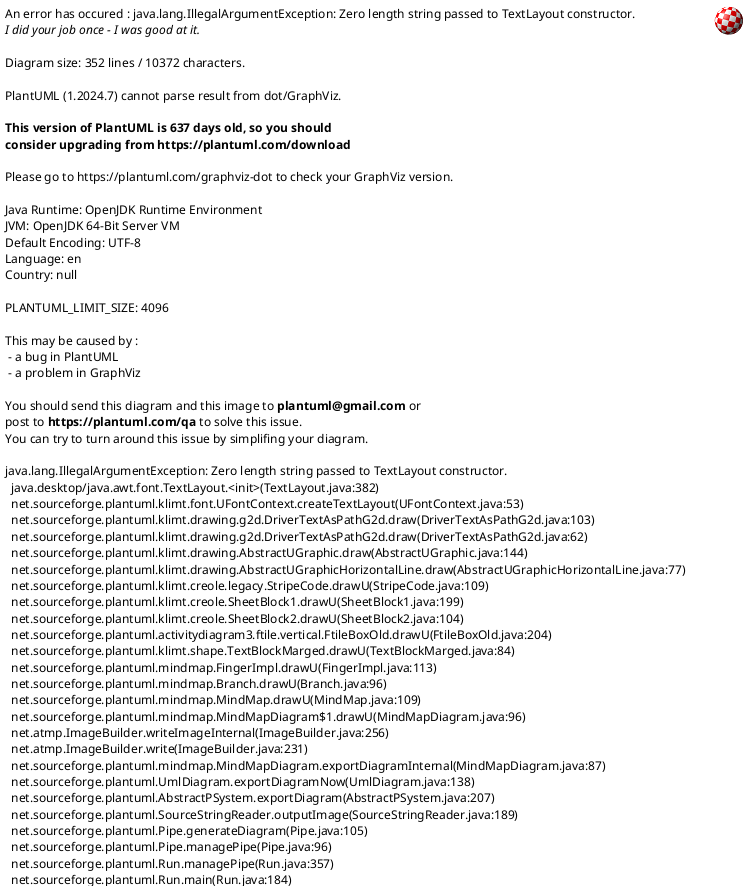 @startmindmap
scale 850 width
*[#darkcyan]:Authorize specific nodes
<code>

using the node authorization pallet

The node-authorization pallet is a prebuilt FRAME pallet
that enables you to manage a configurable set of nodes
for a network. Each node is identified by a PeerId.

Each PeerId is owned by one and only one AccountId
that claims the node.
</code>;
**[#mediumorchid]:Why permissioned network
<code>

In Add trusted nodes, you saw how to build a simple
network with a known set of validator nodes. That tutorial
illustrated a simplified version of a permissioned network.

In a permissioned network, only authorized nodes are allowed
to perform specific network activities. For example, you might
grant some nodes the permission to validate blocks and other
nodes the permission to propagate transactions.

A blockchain with nodes that are granted specific permissions
is different from a public or permissionless blockchain.
In a permissionless blockchain, anyone can join the network
by running the node software on suitable hardware. In general,
a permissionless blockchain offers greater decentralization of
the network. However, there are use cases where creating a
permissioned blockchain might be appropriate.

For example,a permissioned blockchain would be suitable for
the following types of projects:

1. For a private or consortium network
such as a private enterprise or a non-profit organization.
2. In highly-regulated data environments
such as healthcare, finance, or business-to-business ledgers.
3. For testing of a pre-public blockchain network at scale.
</code>;
** Node authorization and ownership
***:There are two ways you can authorize a node to join the network:
<code>

1. By adding the PeerId to the list of predefined nodes.
You must be approved by the governance or sudo pallet
in the network to do this.

2. By asking for a paired peer connection from a specific node.
This node can either be a predefined node PeerId or a normal one.
</code>;
***:any user can claim to be the owner of a PeerId
<code>

To protect against false claims, you should claim
the node before you start the node.

After you start the node, its PeerID is visible to
the network and anyone could subsequently claim it.
</code>;
***:As the owner of a node
<code>

you can add and remove connections for your node.

For example, you can manipulate the connection
between a predefined node and your node or
between your node and other non-predefined nodes.

You can't change the connections for predefined nodes.
They are always allowed to connect with each other.
</code>;
***:offchain worker
<code>
The node-authorization pallet uses an offchain worker
to configure its node connections.

Make sure to enable the offchain worker when you
start the node because it is disabled by default
for non-authority nodes.
</code>;
*** [[https://wiki.polkadot.network/docs/faq#networking Need to be familiar with peer-to-peer networking in Substrate]]
**:Tutorial objectives
<code>

1. Check out and compile the node template.
2. Add the node authorization pallet to the node template runtime.
3. Launch multiple nodes and authorize new nodes to join.
</code>;
**:Build the node template
<code>

cd substrate-node-template
git checkout latest
cargo build --release
</code>;
** Add the node authorization pallet
***:Cargo.toml
<code>

the Cargo.toml file controls two important pieces of information:

1. The pallets to be imported as dependencies for the runtime,
including the location and version of the pallets to import.
2. The features in each pallet that should be enabled
when compiling the native Rust binary. By enabling the standard (std)
feature set from each pallet , you can compile the runtime to include
functions, types, and primitives that would otherwise be missing
when you build the WebAssembly binary.
</code>;
** [[https://doc.rust-lang.org/cargo/guide/dependencies.html cargo dependencies]]
** [[https://doc.rust-lang.org/cargo/reference/features.html cargo features]]
***:Add note-authorization dependencies
<code>

[dependencies]
pallet-node-authorization = {
    default-features = false,
    git = "https://github.com/paritytech/substrate.git",
    tag = "devhub/latest",
    version = "4.0.0-dev" }

[features]
default = ['std']
std = [
 ...
 "pallet-node-authorization/std",    # add this line
 ...
]

cargo check -p node-template-runtime
</code>;
***:Add an administrative rule
<code>

To simulate governance in this tutorial, you can configure
the pallet to use the EnsureRoot privileged function that
can be called using the Sudo pallet .

use frame_system::EnsureRoot；
</code>;
** Implement the Config trait for the pallet
***:About Pallet Config Trait
<code>

Every pallet has a Rust trait called Config.

The Config trait is used to identify the
parameters and types that the pallet needs.

Most of the pallet -specific code required to
add a pallet is implemented using the Config trait.

You can review what you to need to implement for
any pallet by referring to its Rust documentation
or the source code for the pallet.

For example, to see what you need to implement for
the Config trait in the node-authorization pallet,
you can refer to the Rust documentation for
pallet_node_authorization::Config.
</code>;
*** To implement the node-authorization pallet in your runtime
** runtime/src/lib.rs
***:Add the parameter_types
<code>

parameter_types! {
 pub const MaxWellKnownNodes: u32 = 8；
 pub const MaxPeerIdLength: u32 = 128；
}
</code>;
***:Add the impl section
<code>

impl pallet_node_authorization::Config for Runtime {
 type Event = Event；
 type MaxWellKnownNodes = MaxWellKnownNodes；
 type MaxPeerIdLength = MaxPeerIdLength；
 type AddOrigin = EnsureRoot<AccountId>；
 type RemoveOrigin = EnsureRoot<AccountId>；
 type SwapOrigin = EnsureRoot<AccountId>; //
 type ResetOrigin = EnsureRoot<AccountId>; //
 type WeightInfo = (); //
}
</code>;
***:Add the pallet to the construct_runtime macro
<code>

construct_runtime!(
pub enum Runtime where
   Block = Block,
   NodeBlock = opaque::Block,
   UncheckedExtrinsic = UncheckedExtrinsic
 {
   /* Add This Line */
   NodeAuthorization: pallet_node_authorization::{Pallet, Call, Storage, Event<T>, Config<T>},
 }
)；
</code>;
***:Cargo check
<code>

cargo check -p node-template-runtime
</code>;
***:Add genesis storage for authorized nodes
<code>

Before you can launch the network to use node authorization,
some additional configuration is needed to handle the peer
identifiers and account identifiers .

For example, the PeerId is encoded in bs58 format,
so you need to add a new dependency for the bs58 library
in the node/Cargo.toml to decode the PeerId to get its bytes.

To keep things simple, the authorized nodes are associated
with predefined accounts.
</code>;
**:node/Cargo.toml
<code>

[dependencies]
bs58 = "0.4.0"
</code>;
** node/src/chain_spec.rs
***:Add genesis storage for nodes
<code>

// A struct wraps Vec<u8>, represents as our `PeerId`.
use sp_core::OpaquePeerId；
// The genesis config that serves for our pallet.
use node_template_runtime::NodeAuthorizationConfig；
</code>;
***:Locate the testnet_genesis function
<code>

/// Configure initial storage state for FRAME modules.
fn testnet_genesis(
 wasm_binary: &[u8],
 initial_authorities: Vec<(AuraId, GrandpaId)>,
 root_key: AccountId,
 endowed_accounts: Vec<AccountId>,
 _enable_println: bool,
 ) -> GenesisConfig {
</code>;
***:Within the GenesisConfig declaration
<code>

 node_authorization: NodeAuthorizationConfig {
   nodes: vec![
     (
       OpaquePeerId(bs58::decode("12D3KooWBmAwcd4PJNJvfV89HwE48nwkRmAgo8Vy3uQEyNNHBox2").into_vec().unwrap()),
       endowed_accounts[0].clone()
     ),
     (
       OpaquePeerId(bs58::decode("12D3KooWQYV9dGMFoRzNStwpXztXaBUjtPqi6aU76ZgUriHhKust").into_vec().unwrap()),
       endowed_accounts[1].clone()
     ),
   ],
 },
</code>;
***:Verify that the node compiles
<code>

cargo build --release
</code>;
** Launch the permissioned network
***:For the purposes of this tutorial
<code>

you are going to launch four nodes.

Three of the nodes are associated with predefined accounts
and all three of those nodes are allowed to author
and validate blocks.

The fourth node is a sub-node that is only authorized to
read data from a selected node with the approval of that node's owner.
</code>;
***:[[https://docs.substrate.io/tutorials/get-started/permissioned-network/#obtain-node-keys-and-peerids Obtain node keys and peerIDs]]
<code>
</code>;
***:[[https://docs.substrate.io/tutorials/get-started/permissioned-network/#start-the-first-node Start the first node]]
<code>

./target/release/node-template
--chain=local
--base-path /tmp/validator1
--alice
--node-key=c12b6d18942f5ee8528c8e2baf4e147b5c5c18710926ea492d09cbd9f6c9f82a
--port 30333
--ws-port 9944
</code>;
***:Start the second node
<code>

./target/release/node-template
--chain=local
--base-path /tmp/validator2
--bob
--node-key=6ce3be907dbcabf20a9a5a60a712b4256a54196000a8ed4050d352bc113f8c58
--port 30334
--ws-port 9945
</code>;
***:Add a third node to the list of well-known nodes
<code>

./target/release/node-template
--chain=local
--base-path /tmp/validator3
--name charlie
--node-key=3a9d5b35b9fb4c42aafadeca046f6bf56107bd2579687f069b42646684b94d9e
--port 30335
--ws-port=9946
--offchain-worker always
</code>;
**:[[https://docs.substrate.io/tutorials/get-started/permissioned-network/#authorize-access-for-the-third-node Authorize access for the third node]]
<code>

This tutorial uses the sudo pallet for governance.
Therefore, yu can use the sudo pallet to call the
add_well_known_node function provided by
node-authorization pallet to add the third node.
</code>;
**:[[https://docs.substrate.io/tutorials/get-started/permissioned-network/#add-a-sub-node Add a sub-node]]
<code>

The fourth node in this network is not as a well-known node.

1. This node is owned by the user dave,
2. but is a sub-node of the charlie node.

The sub-node can only access the network by
connecting to the node owned by charlie.

The parent node is responsible for any sub-node it authorizes to connect
and controls access if the sub-node needs to be removed or audited.

./target/release/node-template
--chain=local
--base-path /tmp/validator4
--name dave
--node-key=a99331ff4f0e0a0434a6263da0a5823ea3afcfffe590c9f3014e6cf620f2b19a
--port 30336
--ws-port 9947
--offchain-worker always
</code>;
@endmindmap